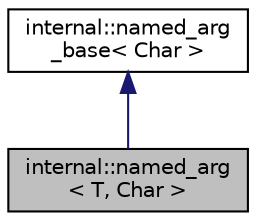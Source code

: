 digraph "internal::named_arg&lt; T, Char &gt;"
{
  edge [fontname="Helvetica",fontsize="10",labelfontname="Helvetica",labelfontsize="10"];
  node [fontname="Helvetica",fontsize="10",shape=record];
  Node0 [label="internal::named_arg\l\< T, Char \>",height=0.2,width=0.4,color="black", fillcolor="grey75", style="filled", fontcolor="black"];
  Node1 -> Node0 [dir="back",color="midnightblue",fontsize="10",style="solid",fontname="Helvetica"];
  Node1 [label="internal::named_arg\l_base\< Char \>",height=0.2,width=0.4,color="black", fillcolor="white", style="filled",URL="$structinternal_1_1named__arg__base.html"];
}
